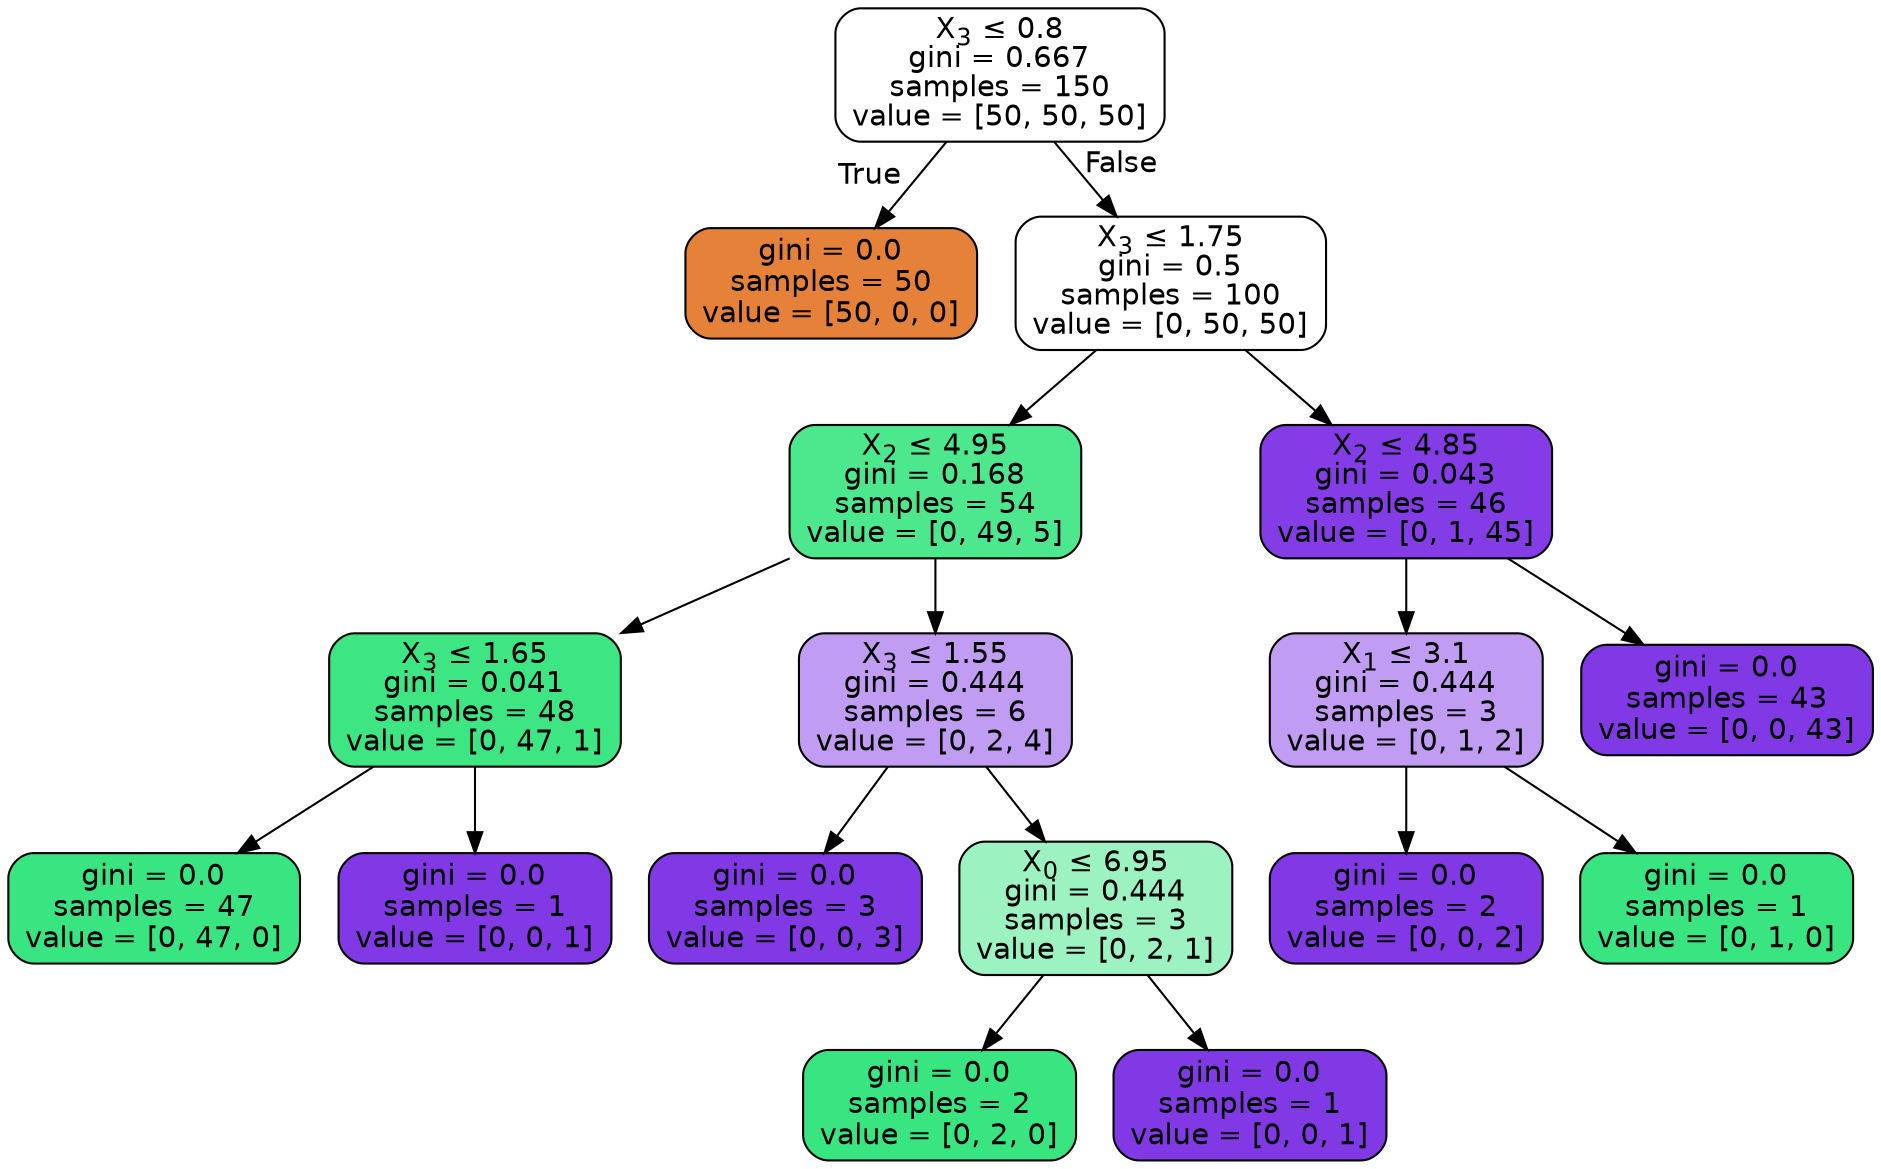 digraph Tree {
node [shape=box, style="filled, rounded", color="black", fontname=helvetica] ;
edge [fontname=helvetica] ;
0 [label=<X<SUB>3</SUB> &le; 0.8<br/>gini = 0.667<br/>samples = 150<br/>value = [50, 50, 50]>, fillcolor="#e5813900"] ;
1 [label=<gini = 0.0<br/>samples = 50<br/>value = [50, 0, 0]>, fillcolor="#e58139ff"] ;
0 -> 1 [labeldistance=2.5, labelangle=45, headlabel="True"] ;
2 [label=<X<SUB>3</SUB> &le; 1.75<br/>gini = 0.5<br/>samples = 100<br/>value = [0, 50, 50]>, fillcolor="#39e58100"] ;
0 -> 2 [labeldistance=2.5, labelangle=-45, headlabel="False"] ;
3 [label=<X<SUB>2</SUB> &le; 4.95<br/>gini = 0.168<br/>samples = 54<br/>value = [0, 49, 5]>, fillcolor="#39e581e5"] ;
2 -> 3 ;
4 [label=<X<SUB>3</SUB> &le; 1.65<br/>gini = 0.041<br/>samples = 48<br/>value = [0, 47, 1]>, fillcolor="#39e581fa"] ;
3 -> 4 ;
5 [label=<gini = 0.0<br/>samples = 47<br/>value = [0, 47, 0]>, fillcolor="#39e581ff"] ;
4 -> 5 ;
6 [label=<gini = 0.0<br/>samples = 1<br/>value = [0, 0, 1]>, fillcolor="#8139e5ff"] ;
4 -> 6 ;
7 [label=<X<SUB>3</SUB> &le; 1.55<br/>gini = 0.444<br/>samples = 6<br/>value = [0, 2, 4]>, fillcolor="#8139e57f"] ;
3 -> 7 ;
8 [label=<gini = 0.0<br/>samples = 3<br/>value = [0, 0, 3]>, fillcolor="#8139e5ff"] ;
7 -> 8 ;
9 [label=<X<SUB>0</SUB> &le; 6.95<br/>gini = 0.444<br/>samples = 3<br/>value = [0, 2, 1]>, fillcolor="#39e5817f"] ;
7 -> 9 ;
10 [label=<gini = 0.0<br/>samples = 2<br/>value = [0, 2, 0]>, fillcolor="#39e581ff"] ;
9 -> 10 ;
11 [label=<gini = 0.0<br/>samples = 1<br/>value = [0, 0, 1]>, fillcolor="#8139e5ff"] ;
9 -> 11 ;
12 [label=<X<SUB>2</SUB> &le; 4.85<br/>gini = 0.043<br/>samples = 46<br/>value = [0, 1, 45]>, fillcolor="#8139e5f9"] ;
2 -> 12 ;
13 [label=<X<SUB>1</SUB> &le; 3.1<br/>gini = 0.444<br/>samples = 3<br/>value = [0, 1, 2]>, fillcolor="#8139e57f"] ;
12 -> 13 ;
14 [label=<gini = 0.0<br/>samples = 2<br/>value = [0, 0, 2]>, fillcolor="#8139e5ff"] ;
13 -> 14 ;
15 [label=<gini = 0.0<br/>samples = 1<br/>value = [0, 1, 0]>, fillcolor="#39e581ff"] ;
13 -> 15 ;
16 [label=<gini = 0.0<br/>samples = 43<br/>value = [0, 0, 43]>, fillcolor="#8139e5ff"] ;
12 -> 16 ;
}